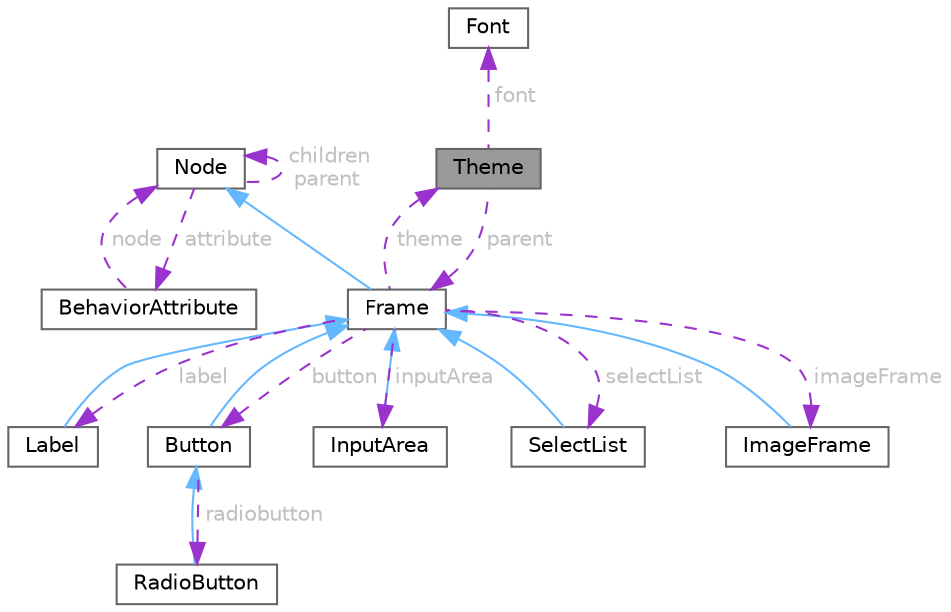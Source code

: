 digraph "Theme"
{
 // LATEX_PDF_SIZE
  bgcolor="transparent";
  edge [fontname=Helvetica,fontsize=10,labelfontname=Helvetica,labelfontsize=10];
  node [fontname=Helvetica,fontsize=10,shape=box,height=0.2,width=0.4];
  Node1 [id="Node000001",label="Theme",height=0.2,width=0.4,color="gray40", fillcolor="grey60", style="filled", fontcolor="black",tooltip="Represents a theme."];
  Node2 -> Node1 [id="edge20_Node000001_Node000002",dir="back",color="darkorchid3",style="dashed",tooltip=" ",label=" font",fontcolor="grey" ];
  Node2 [id="Node000002",label="Font",height=0.2,width=0.4,color="gray40", fillcolor="white", style="filled",URL="$struct_font.html",tooltip="Represents a font."];
  Node3 -> Node1 [id="edge21_Node000001_Node000003",dir="back",color="darkorchid3",style="dashed",tooltip=" ",label=" parent",fontcolor="grey" ];
  Node3 [id="Node000003",label="Frame",height=0.2,width=0.4,color="gray40", fillcolor="white", style="filled",URL="$class_frame.html",tooltip="Represents a frame."];
  Node4 -> Node3 [id="edge22_Node000003_Node000004",dir="back",color="steelblue1",style="solid",tooltip=" "];
  Node4 [id="Node000004",label="Node",height=0.2,width=0.4,color="gray40", fillcolor="white", style="filled",URL="$class_node.html",tooltip="Represents a node in the tree structure."];
  Node4 -> Node4 [id="edge23_Node000004_Node000004",dir="back",color="darkorchid3",style="dashed",tooltip=" ",label=" children\nparent",fontcolor="grey" ];
  Node5 -> Node4 [id="edge24_Node000004_Node000005",dir="back",color="darkorchid3",style="dashed",tooltip=" ",label=" attribute",fontcolor="grey" ];
  Node5 [id="Node000005",label="BehaviorAttribute",height=0.2,width=0.4,color="gray40", fillcolor="white", style="filled",URL="$union_behavior_attribute.html",tooltip=" "];
  Node4 -> Node5 [id="edge25_Node000005_Node000004",dir="back",color="darkorchid3",style="dashed",tooltip=" ",label=" node",fontcolor="grey" ];
  Node1 -> Node3 [id="edge26_Node000003_Node000001",dir="back",color="darkorchid3",style="dashed",tooltip=" ",label=" theme",fontcolor="grey" ];
  Node6 -> Node3 [id="edge27_Node000003_Node000006",dir="back",color="darkorchid3",style="dashed",tooltip=" ",label=" label",fontcolor="grey" ];
  Node6 [id="Node000006",label="Label",height=0.2,width=0.4,color="gray40", fillcolor="white", style="filled",URL="$class_label.html",tooltip="Represents a label."];
  Node3 -> Node6 [id="edge28_Node000006_Node000003",dir="back",color="steelblue1",style="solid",tooltip=" "];
  Node7 -> Node3 [id="edge29_Node000003_Node000007",dir="back",color="darkorchid3",style="dashed",tooltip=" ",label=" button",fontcolor="grey" ];
  Node7 [id="Node000007",label="Button",height=0.2,width=0.4,color="gray40", fillcolor="white", style="filled",URL="$class_button.html",tooltip="Represents a button."];
  Node3 -> Node7 [id="edge30_Node000007_Node000003",dir="back",color="steelblue1",style="solid",tooltip=" "];
  Node8 -> Node7 [id="edge31_Node000007_Node000008",dir="back",color="darkorchid3",style="dashed",tooltip=" ",label=" radiobutton",fontcolor="grey" ];
  Node8 [id="Node000008",label="RadioButton",height=0.2,width=0.4,color="gray40", fillcolor="white", style="filled",URL="$class_radio_button.html",tooltip="Represents a radio button."];
  Node7 -> Node8 [id="edge32_Node000008_Node000007",dir="back",color="steelblue1",style="solid",tooltip=" "];
  Node9 -> Node3 [id="edge33_Node000003_Node000009",dir="back",color="darkorchid3",style="dashed",tooltip=" ",label=" inputArea",fontcolor="grey" ];
  Node9 [id="Node000009",label="InputArea",height=0.2,width=0.4,color="gray40", fillcolor="white", style="filled",URL="$class_input_area.html",tooltip="Represents an input area."];
  Node3 -> Node9 [id="edge34_Node000009_Node000003",dir="back",color="steelblue1",style="solid",tooltip=" "];
  Node10 -> Node3 [id="edge35_Node000003_Node000010",dir="back",color="darkorchid3",style="dashed",tooltip=" ",label=" selectList",fontcolor="grey" ];
  Node10 [id="Node000010",label="SelectList",height=0.2,width=0.4,color="gray40", fillcolor="white", style="filled",URL="$class_select_list.html",tooltip="Represents a selectable list."];
  Node3 -> Node10 [id="edge36_Node000010_Node000003",dir="back",color="steelblue1",style="solid",tooltip=" "];
  Node11 -> Node3 [id="edge37_Node000003_Node000011",dir="back",color="darkorchid3",style="dashed",tooltip=" ",label=" imageFrame",fontcolor="grey" ];
  Node11 [id="Node000011",label="ImageFrame",height=0.2,width=0.4,color="gray40", fillcolor="white", style="filled",URL="$class_image_frame.html",tooltip="Represents an image frame."];
  Node3 -> Node11 [id="edge38_Node000011_Node000003",dir="back",color="steelblue1",style="solid",tooltip=" "];
}
